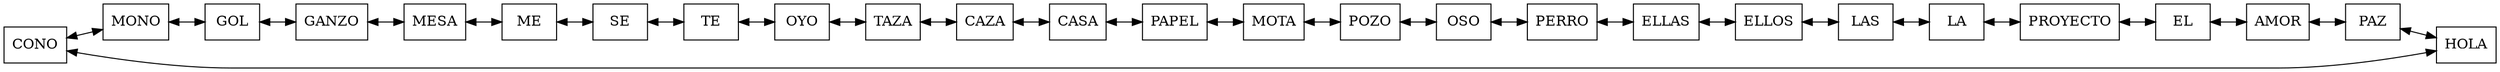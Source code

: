 digraph G {
 rankdir=LR 
 node[shape=box] 
node1[label = "CONO"]
node2[label = "MONO"]
node3[label = "GOL"]
node4[label = "GANZO"]
node5[label = "MESA"]
node6[label = "ME"]
node7[label = "SE"]
node8[label = "TE"]
node9[label = "OYO"]
node10[label = "TAZA"]
node11[label = "CAZA"]
node12[label = "CASA"]
node13[label = "PAPEL"]
node14[label = "MOTA"]
node15[label = "POZO"]
node16[label = "OSO"]
node17[label = "PERRO"]
node18[label = "ELLAS"]
node19[label = "ELLOS"]
node20[label = "LAS"]
node21[label = "LA"]
node22[label = "PROYECTO"]
node23[label = "EL"]
node24[label = "AMOR"]
node25[label = "PAZ"]
node26[label = "HOLA"]
node1->node2->node3->node4->node5->node6->node7->node8->node9->node10->node11->node12->node13->node14->node15->node16->node17->node18->node19->node20->node21->node22->node23->node24->node25->node26->node1 [dir=both]

}
